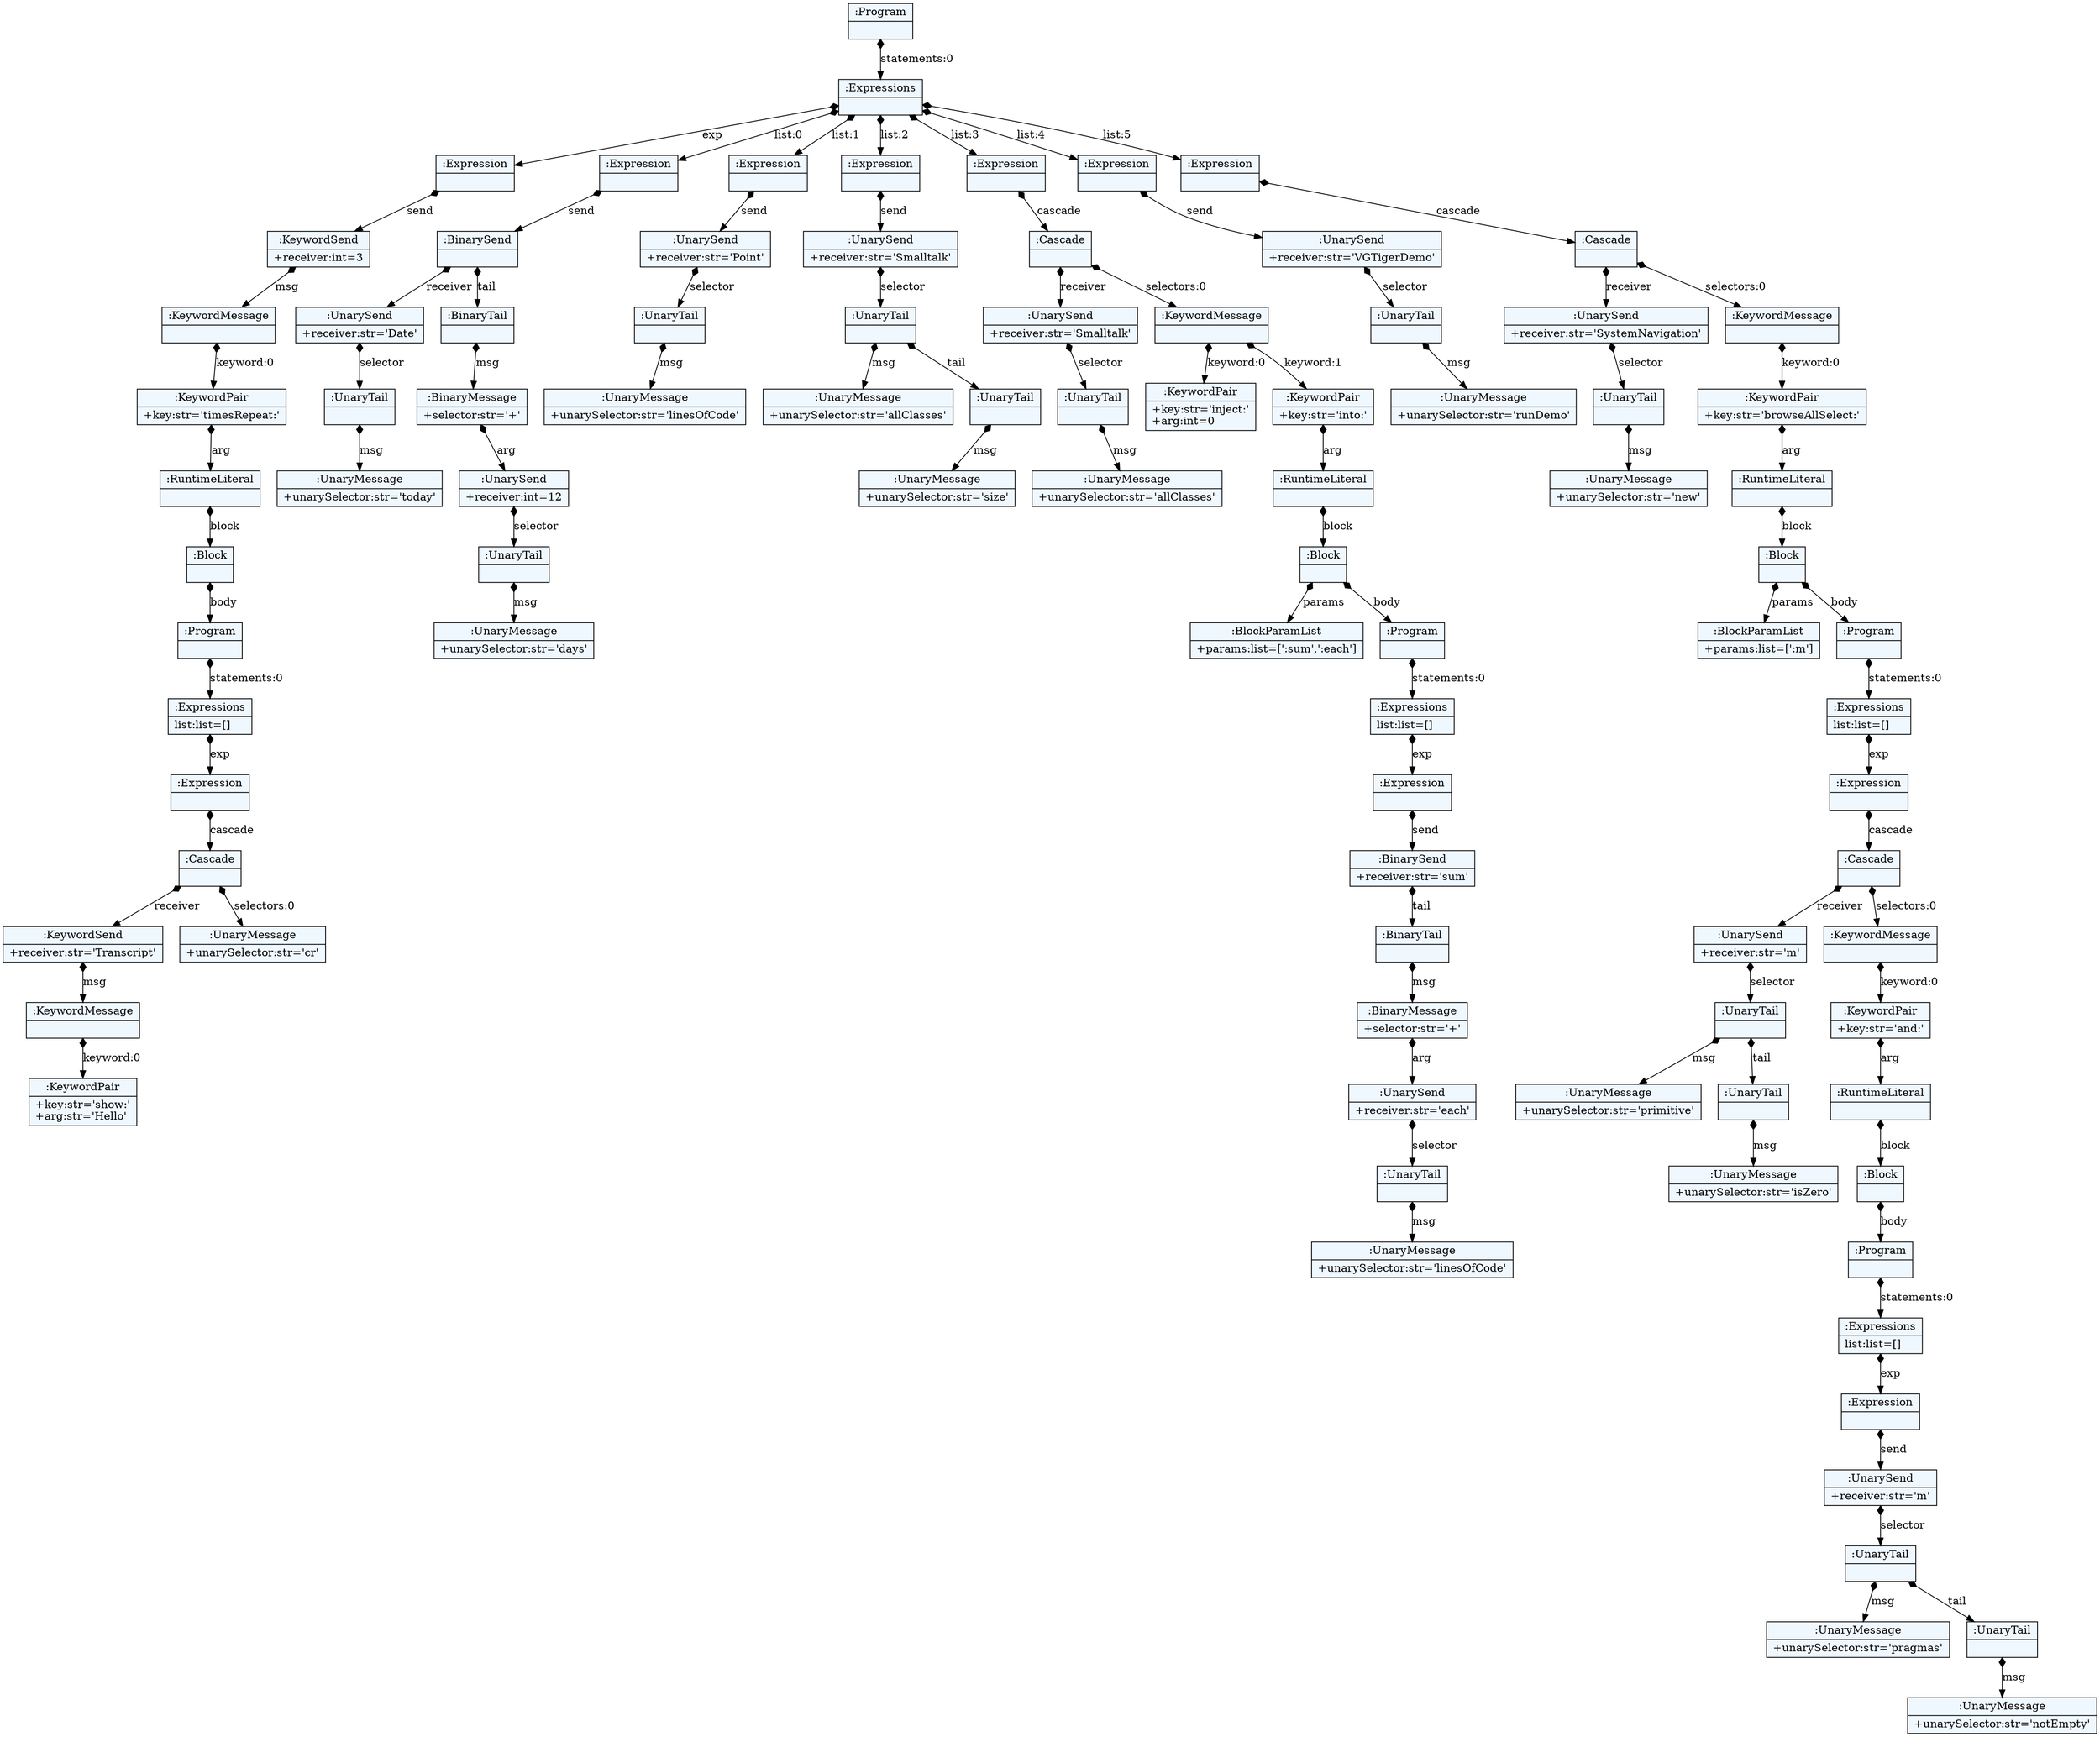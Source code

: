
    digraph textX {
    fontname = "Bitstream Vera Sans"
    fontsize = 8
    node[
        shape=record,
        style=filled,
        fillcolor=aliceblue
    ]
    nodesep = 0.3
    edge[dir=black,arrowtail=empty]


2161862681656 -> 2161846649912 [label="statements:0" arrowtail=diamond dir=both]
2161846649912 -> 2161847675872 [label="exp" arrowtail=diamond dir=both]
2161847675872 -> 2161847676040 [label="send" arrowtail=diamond dir=both]
2161847676040 -> 2161847676320 [label="msg" arrowtail=diamond dir=both]
2161847676320 -> 2161847676432 [label="keyword:0" arrowtail=diamond dir=both]
2161847676432 -> 2161847676712 [label="arg" arrowtail=diamond dir=both]
2161847676712 -> 2161942826120 [label="block" arrowtail=diamond dir=both]
2161942826120 -> 2161942826288 [label="body" arrowtail=diamond dir=both]
2161942826288 -> 2161942826512 [label="statements:0" arrowtail=diamond dir=both]
2161942826512 -> 2161942826624 [label="exp" arrowtail=diamond dir=both]
2161942826624 -> 2161942826792 [label="cascade" arrowtail=diamond dir=both]
2161942826792 -> 2161942826960 [label="receiver" arrowtail=diamond dir=both]
2161942826960 -> 2161944101104 [label="msg" arrowtail=diamond dir=both]
2161944101104 -> 2161944101216 [label="keyword:0" arrowtail=diamond dir=both]
2161944101216[label="{:KeywordPair|+key:str='show:'\l+arg:str='Hello'\l}"]
2161944101104[label="{:KeywordMessage|}"]
2161942826960[label="{:KeywordSend|+receiver:str='Transcript'\l}"]
2161942826792 -> 2161944100936 [label="selectors:0" arrowtail=diamond dir=both]
2161944100936[label="{:UnaryMessage|+unarySelector:str='cr'\l}"]
2161942826792[label="{:Cascade|}"]
2161942826624[label="{:Expression|}"]
2161942826512[label="{:Expressions|list:list=[]\l}"]
2161942826288[label="{:Program|}"]
2161942826120[label="{:Block|}"]
2161847676712[label="{:RuntimeLiteral|}"]
2161847676432[label="{:KeywordPair|+key:str='timesRepeat:'\l}"]
2161847676320[label="{:KeywordMessage|}"]
2161847676040[label="{:KeywordSend|+receiver:int=3\l}"]
2161847675872[label="{:Expression|}"]
2161846649912 -> 2161847675928 [label="list:0" arrowtail=diamond dir=both]
2161847675928 -> 2161847676096 [label="send" arrowtail=diamond dir=both]
2161847676096 -> 2161847676488 [label="receiver" arrowtail=diamond dir=both]
2161847676488 -> 2161942826176 [label="selector" arrowtail=diamond dir=both]
2161942826176 -> 2161942826344 [label="msg" arrowtail=diamond dir=both]
2161942826344[label="{:UnaryMessage|+unarySelector:str='today'\l}"]
2161942826176[label="{:UnaryTail|}"]
2161847676488[label="{:UnarySend|+receiver:str='Date'\l}"]
2161847676096 -> 2161847676656 [label="tail" arrowtail=diamond dir=both]
2161847676656 -> 2161942826232 [label="msg" arrowtail=diamond dir=both]
2161942826232 -> 2161942826568 [label="arg" arrowtail=diamond dir=both]
2161942826568 -> 2161942826904 [label="selector" arrowtail=diamond dir=both]
2161942826904 -> 2161944101048 [label="msg" arrowtail=diamond dir=both]
2161944101048[label="{:UnaryMessage|+unarySelector:str='days'\l}"]
2161942826904[label="{:UnaryTail|}"]
2161942826568[label="{:UnarySend|+receiver:int=12\l}"]
2161942826232[label="{:BinaryMessage|+selector:str='+'\l}"]
2161847676656[label="{:BinaryTail|}"]
2161847676096[label="{:BinarySend|}"]
2161847675928[label="{:Expression|}"]
2161846649912 -> 2161847676376 [label="list:1" arrowtail=diamond dir=both]
2161847676376 -> 2161847676264 [label="send" arrowtail=diamond dir=both]
2161847676264 -> 2161942826456 [label="selector" arrowtail=diamond dir=both]
2161942826456 -> 2161942826736 [label="msg" arrowtail=diamond dir=both]
2161942826736[label="{:UnaryMessage|+unarySelector:str='linesOfCode'\l}"]
2161942826456[label="{:UnaryTail|}"]
2161847676264[label="{:UnarySend|+receiver:str='Point'\l}"]
2161847676376[label="{:Expression|}"]
2161846649912 -> 2161847675984 [label="list:2" arrowtail=diamond dir=both]
2161847675984 -> 2161942826064 [label="send" arrowtail=diamond dir=both]
2161942826064 -> 2161942826848 [label="selector" arrowtail=diamond dir=both]
2161942826848 -> 2161944101272 [label="msg" arrowtail=diamond dir=both]
2161944101272[label="{:UnaryMessage|+unarySelector:str='allClasses'\l}"]
2161942826848 -> 2161944101496 [label="tail" arrowtail=diamond dir=both]
2161944101496 -> 2161944101552 [label="msg" arrowtail=diamond dir=both]
2161944101552[label="{:UnaryMessage|+unarySelector:str='size'\l}"]
2161944101496[label="{:UnaryTail|}"]
2161942826848[label="{:UnaryTail|}"]
2161942826064[label="{:UnarySend|+receiver:str='Smalltalk'\l}"]
2161847675984[label="{:Expression|}"]
2161846649912 -> 2161847676208 [label="list:3" arrowtail=diamond dir=both]
2161847676208 -> 2161942826680 [label="cascade" arrowtail=diamond dir=both]
2161942826680 -> 2161944101328 [label="receiver" arrowtail=diamond dir=both]
2161944101328 -> 2161944101832 [label="selector" arrowtail=diamond dir=both]
2161944101832 -> 2161944101888 [label="msg" arrowtail=diamond dir=both]
2161944101888[label="{:UnaryMessage|+unarySelector:str='allClasses'\l}"]
2161944101832[label="{:UnaryTail|}"]
2161944101328[label="{:UnarySend|+receiver:str='Smalltalk'\l}"]
2161942826680 -> 2161944101608 [label="selectors:0" arrowtail=diamond dir=both]
2161944101608 -> 2161944101776 [label="keyword:0" arrowtail=diamond dir=both]
2161944101776[label="{:KeywordPair|+key:str='inject:'\l+arg:int=0\l}"]
2161944101608 -> 2161944101944 [label="keyword:1" arrowtail=diamond dir=both]
2161944101944 -> 2161944102224 [label="arg" arrowtail=diamond dir=both]
2161944102224 -> 2161944102392 [label="block" arrowtail=diamond dir=both]
2161944102392 -> 2161944102560 [label="params" arrowtail=diamond dir=both]
2161944102560[label="{:BlockParamList|+params:list=[':sum',':each']\l}"]
2161944102392 -> 2161944102616 [label="body" arrowtail=diamond dir=both]
2161944102616 -> 2161944103176 [label="statements:0" arrowtail=diamond dir=both]
2161944103176 -> 2161944103288 [label="exp" arrowtail=diamond dir=both]
2161944103288 -> 2161944103456 [label="send" arrowtail=diamond dir=both]
2161944103456 -> 2161944103680 [label="tail" arrowtail=diamond dir=both]
2161944103680 -> 2161944103792 [label="msg" arrowtail=diamond dir=both]
2161944103792 -> 2161944104016 [label="arg" arrowtail=diamond dir=both]
2161944104016 -> 2161944104184 [label="selector" arrowtail=diamond dir=both]
2161944104184 -> 2161944104296 [label="msg" arrowtail=diamond dir=both]
2161944104296[label="{:UnaryMessage|+unarySelector:str='linesOfCode'\l}"]
2161944104184[label="{:UnaryTail|}"]
2161944104016[label="{:UnarySend|+receiver:str='each'\l}"]
2161944103792[label="{:BinaryMessage|+selector:str='+'\l}"]
2161944103680[label="{:BinaryTail|}"]
2161944103456[label="{:BinarySend|+receiver:str='sum'\l}"]
2161944103288[label="{:Expression|}"]
2161944103176[label="{:Expressions|list:list=[]\l}"]
2161944102616[label="{:Program|}"]
2161944102392[label="{:Block|}"]
2161944102224[label="{:RuntimeLiteral|}"]
2161944101944[label="{:KeywordPair|+key:str='into:'\l}"]
2161944101608[label="{:KeywordMessage|}"]
2161942826680[label="{:Cascade|}"]
2161847676208[label="{:Expression|}"]
2161846649912 -> 2161942826008 [label="list:4" arrowtail=diamond dir=both]
2161942826008 -> 2161944100992 [label="send" arrowtail=diamond dir=both]
2161944100992 -> 2161944102168 [label="selector" arrowtail=diamond dir=both]
2161944102168 -> 2161944102336 [label="msg" arrowtail=diamond dir=both]
2161944102336[label="{:UnaryMessage|+unarySelector:str='runDemo'\l}"]
2161944102168[label="{:UnaryTail|}"]
2161944100992[label="{:UnarySend|+receiver:str='VGTigerDemo'\l}"]
2161942826008[label="{:Expression|}"]
2161846649912 -> 2161942826400 [label="list:5" arrowtail=diamond dir=both]
2161942826400 -> 2161944101664 [label="cascade" arrowtail=diamond dir=both]
2161944101664 -> 2161944102448 [label="receiver" arrowtail=diamond dir=both]
2161944102448 -> 2161944103120 [label="selector" arrowtail=diamond dir=both]
2161944103120 -> 2161944103344 [label="msg" arrowtail=diamond dir=both]
2161944103344[label="{:UnaryMessage|+unarySelector:str='new'\l}"]
2161944103120[label="{:UnaryTail|}"]
2161944102448[label="{:UnarySend|+receiver:str='SystemNavigation'\l}"]
2161944101664 -> 2161944102504 [label="selectors:0" arrowtail=diamond dir=both]
2161944102504 -> 2161944103232 [label="keyword:0" arrowtail=diamond dir=both]
2161944103232 -> 2161944103568 [label="arg" arrowtail=diamond dir=both]
2161944103568 -> 2161944103848 [label="block" arrowtail=diamond dir=both]
2161944103848 -> 2161944104072 [label="params" arrowtail=diamond dir=both]
2161944104072[label="{:BlockParamList|+params:list=[':m']\l}"]
2161944103848 -> 2161944104128 [label="body" arrowtail=diamond dir=both]
2161944104128 -> 2161944104464 [label="statements:0" arrowtail=diamond dir=both]
2161944104464 -> 2161944104632 [label="exp" arrowtail=diamond dir=both]
2161944104632 -> 2161944104800 [label="cascade" arrowtail=diamond dir=both]
2161944104800 -> 2161944113224 [label="receiver" arrowtail=diamond dir=both]
2161944113224 -> 2161944113448 [label="selector" arrowtail=diamond dir=both]
2161944113448 -> 2161944113560 [label="msg" arrowtail=diamond dir=both]
2161944113560[label="{:UnaryMessage|+unarySelector:str='primitive'\l}"]
2161944113448 -> 2161944113616 [label="tail" arrowtail=diamond dir=both]
2161944113616 -> 2161944113728 [label="msg" arrowtail=diamond dir=both]
2161944113728[label="{:UnaryMessage|+unarySelector:str='isZero'\l}"]
2161944113616[label="{:UnaryTail|}"]
2161944113448[label="{:UnaryTail|}"]
2161944113224[label="{:UnarySend|+receiver:str='m'\l}"]
2161944104800 -> 2161944113280 [label="selectors:0" arrowtail=diamond dir=both]
2161944113280 -> 2161944113504 [label="keyword:0" arrowtail=diamond dir=both]
2161944113504 -> 2161944113896 [label="arg" arrowtail=diamond dir=both]
2161944113896 -> 2161944114064 [label="block" arrowtail=diamond dir=both]
2161944114064 -> 2161944114232 [label="body" arrowtail=diamond dir=both]
2161944114232 -> 2161944114456 [label="statements:0" arrowtail=diamond dir=both]
2161944114456 -> 2161944114568 [label="exp" arrowtail=diamond dir=both]
2161944114568 -> 2161944114736 [label="send" arrowtail=diamond dir=both]
2161944114736 -> 2161944114960 [label="selector" arrowtail=diamond dir=both]
2161944114960 -> 2161944115072 [label="msg" arrowtail=diamond dir=both]
2161944115072[label="{:UnaryMessage|+unarySelector:str='pragmas'\l}"]
2161944114960 -> 2161944115128 [label="tail" arrowtail=diamond dir=both]
2161944115128 -> 2161944115240 [label="msg" arrowtail=diamond dir=both]
2161944115240[label="{:UnaryMessage|+unarySelector:str='notEmpty'\l}"]
2161944115128[label="{:UnaryTail|}"]
2161944114960[label="{:UnaryTail|}"]
2161944114736[label="{:UnarySend|+receiver:str='m'\l}"]
2161944114568[label="{:Expression|}"]
2161944114456[label="{:Expressions|list:list=[]\l}"]
2161944114232[label="{:Program|}"]
2161944114064[label="{:Block|}"]
2161944113896[label="{:RuntimeLiteral|}"]
2161944113504[label="{:KeywordPair|+key:str='and:'\l}"]
2161944113280[label="{:KeywordMessage|}"]
2161944104800[label="{:Cascade|}"]
2161944104632[label="{:Expression|}"]
2161944104464[label="{:Expressions|list:list=[]\l}"]
2161944104128[label="{:Program|}"]
2161944103848[label="{:Block|}"]
2161944103568[label="{:RuntimeLiteral|}"]
2161944103232[label="{:KeywordPair|+key:str='browseAllSelect:'\l}"]
2161944102504[label="{:KeywordMessage|}"]
2161944101664[label="{:Cascade|}"]
2161942826400[label="{:Expression|}"]
2161846649912[label="{:Expressions|}"]
2161862681656[label="{:Program|}"]

}
